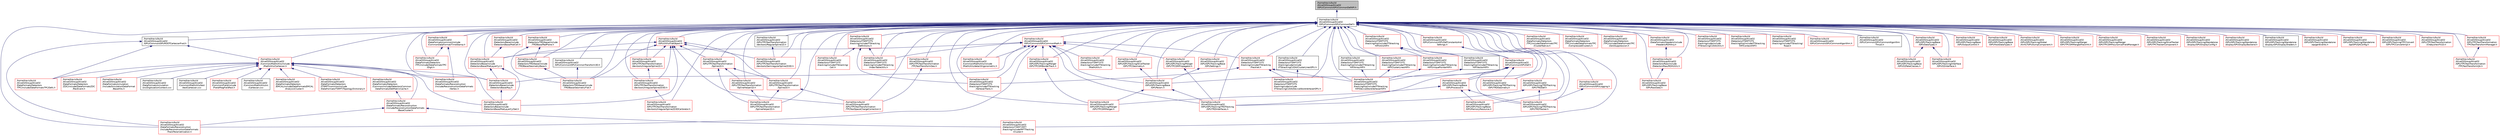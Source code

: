 digraph "/home/travis/build/AliceO2Group/AliceO2/GPU/Common/GPUCommonDefAPI.h"
{
 // INTERACTIVE_SVG=YES
  bgcolor="transparent";
  edge [fontname="Helvetica",fontsize="10",labelfontname="Helvetica",labelfontsize="10"];
  node [fontname="Helvetica",fontsize="10",shape=record];
  Node1 [label="/home/travis/build\l/AliceO2Group/AliceO2\l/GPU/Common/GPUCommonDefAPI.h",height=0.2,width=0.4,color="black", fillcolor="grey75", style="filled", fontcolor="black"];
  Node1 -> Node2 [dir="back",color="midnightblue",fontsize="10",style="solid",fontname="Helvetica"];
  Node2 [label="/home/travis/build\l/AliceO2Group/AliceO2\l/GPU/Common/GPUCommonDef.h",height=0.2,width=0.4,color="black",URL="$df/d21/GPUCommonDef_8h.html"];
  Node2 -> Node3 [dir="back",color="midnightblue",fontsize="10",style="solid",fontname="Helvetica"];
  Node3 [label="/home/travis/build\l/AliceO2Group/AliceO2\l/Common/MathUtils/include\l/MathUtils/Cartesian.h",height=0.2,width=0.4,color="red",URL="$dc/d73/Cartesian_8h.html"];
  Node3 -> Node4 [dir="back",color="midnightblue",fontsize="10",style="solid",fontname="Helvetica"];
  Node4 [label="/home/travis/build\l/AliceO2Group/AliceO2\l/Common/Field/include\l/Field/MagFieldFast.h",height=0.2,width=0.4,color="red",URL="$da/df4/MagFieldFast_8h.html",tooltip="Definition of the fast magnetic field parametrization MagFieldFast. "];
  Node3 -> Node34 [dir="back",color="midnightblue",fontsize="10",style="solid",fontname="Helvetica"];
  Node34 [label="/home/travis/build\l/AliceO2Group/AliceO2\l/Common/MathUtils/src\l/Cartesian.cxx",height=0.2,width=0.4,color="black",URL="$dc/d59/Cartesian_8cxx.html"];
  Node3 -> Node35 [dir="back",color="midnightblue",fontsize="10",style="solid",fontname="Helvetica"];
  Node35 [label="/home/travis/build\l/AliceO2Group/AliceO2\l/Common/MathUtils/test\l/testCartesian.cxx",height=0.2,width=0.4,color="black",URL="$de/d33/testCartesian_8cxx.html"];
  Node3 -> Node36 [dir="back",color="midnightblue",fontsize="10",style="solid",fontname="Helvetica"];
  Node36 [label="/home/travis/build\l/AliceO2Group/AliceO2\l/DataFormats/Detectors\l/Common/include/DetectorsCommon\lDataFormats/DetMatrixCache.h",height=0.2,width=0.4,color="red",URL="$d4/d20/DetMatrixCache_8h.html"];
  Node36 -> Node38 [dir="back",color="midnightblue",fontsize="10",style="solid",fontname="Helvetica"];
  Node38 [label="/home/travis/build\l/AliceO2Group/AliceO2\l/DataFormats/Reconstruction\l/include/ReconstructionDataFormats\l/BaseCluster.h",height=0.2,width=0.4,color="red",URL="$d4/de2/BaseCluster_8h.html"];
  Node38 -> Node81 [dir="back",color="midnightblue",fontsize="10",style="solid",fontname="Helvetica"];
  Node81 [label="/home/travis/build\l/AliceO2Group/AliceO2\l/DataFormats/Reconstruction\l/include/ReconstructionDataFormats\l/TrackParametrization.h",height=0.2,width=0.4,color="red",URL="$d2/d98/TrackParametrization_8h.html"];
  Node38 -> Node227 [dir="back",color="midnightblue",fontsize="10",style="solid",fontname="Helvetica"];
  Node227 [label="/home/travis/build\l/AliceO2Group/AliceO2\l/Detectors/ITSMFT/MFT\l/tracking/include/MFTTracking\l/Cluster.h",height=0.2,width=0.4,color="red",URL="$d5/df9/Detectors_2ITSMFT_2MFT_2tracking_2include_2MFTTracking_2Cluster_8h.html"];
  Node3 -> Node322 [dir="back",color="midnightblue",fontsize="10",style="solid",fontname="Helvetica"];
  Node322 [label="/home/travis/build\l/AliceO2Group/AliceO2\l/DataFormats/Detectors\l/EMCAL/include/DataFormatsEMCAL\l/AnalysisCluster.h",height=0.2,width=0.4,color="red",URL="$d8/da3/AnalysisCluster_8h.html"];
  Node3 -> Node329 [dir="back",color="midnightblue",fontsize="10",style="solid",fontname="Helvetica"];
  Node329 [label="/home/travis/build\l/AliceO2Group/AliceO2\l/DataFormats/Detectors\l/ITSMFT/common/include\l/DataFormatsITSMFT/TopologyDictionary.h",height=0.2,width=0.4,color="red",URL="$d1/d08/TopologyDictionary_8h.html",tooltip="Definition of the ClusterTopology class. "];
  Node3 -> Node344 [dir="back",color="midnightblue",fontsize="10",style="solid",fontname="Helvetica"];
  Node344 [label="/home/travis/build\l/AliceO2Group/AliceO2\l/DataFormats/Detectors\l/TPC/include/DataFormatsTPC/Defs.h",height=0.2,width=0.4,color="red",URL="$d1/d73/Defs_8h.html"];
  Node3 -> Node470 [dir="back",color="midnightblue",fontsize="10",style="solid",fontname="Helvetica"];
  Node470 [label="/home/travis/build\l/AliceO2Group/AliceO2\l/DataFormats/Detectors\l/ZDC/include/DataFormatsZDC\l/RecEvent.h",height=0.2,width=0.4,color="red",URL="$d0/dad/RecEvent_8h.html",tooltip="Class to describe reconstructed ZDC event (single BC with signal in one of detectors) ..."];
  Node3 -> Node38 [dir="back",color="midnightblue",fontsize="10",style="solid",fontname="Helvetica"];
  Node3 -> Node472 [dir="back",color="midnightblue",fontsize="10",style="solid",fontname="Helvetica"];
  Node472 [label="/home/travis/build\l/AliceO2Group/AliceO2\l/DataFormats/Reconstruction\l/include/ReconstructionDataFormats\l/Vertex.h",height=0.2,width=0.4,color="red",URL="$d3/d6f/DataFormats_2Reconstruction_2include_2ReconstructionDataFormats_2Vertex_8h.html"];
  Node3 -> Node495 [dir="back",color="midnightblue",fontsize="10",style="solid",fontname="Helvetica"];
  Node495 [label="/home/travis/build\l/AliceO2Group/AliceO2\l/DataFormats/simulation\l/include/SimulationDataFormat\l/BaseHits.h",height=0.2,width=0.4,color="red",URL="$d4/d25/BaseHits_8h.html"];
  Node3 -> Node598 [dir="back",color="midnightblue",fontsize="10",style="solid",fontname="Helvetica"];
  Node598 [label="/home/travis/build\l/AliceO2Group/AliceO2\l/DataFormats/simulation\l/src/DigitizationContext.cxx",height=0.2,width=0.4,color="black",URL="$df/dc2/DigitizationContext_8cxx.html"];
  Node3 -> Node605 [dir="back",color="midnightblue",fontsize="10",style="solid",fontname="Helvetica"];
  Node605 [label="/home/travis/build\l/AliceO2Group/AliceO2\l/Detectors/Base/include\l/DetectorsBase/MatLayerCylSet.h",height=0.2,width=0.4,color="red",URL="$d9/da9/MatLayerCylSet_8h.html",tooltip="Declarations for the wrapper for the set of cylindrical material layers. "];
  Node3 -> Node607 [dir="back",color="midnightblue",fontsize="10",style="solid",fontname="Helvetica"];
  Node607 [label="/home/travis/build\l/AliceO2Group/AliceO2\l/Detectors/Base/include\l/DetectorsBase/Ray.h",height=0.2,width=0.4,color="red",URL="$d4/d1b/Ray_8h.html"];
  Node607 -> Node605 [dir="back",color="midnightblue",fontsize="10",style="solid",fontname="Helvetica"];
  Node2 -> Node658 [dir="back",color="midnightblue",fontsize="10",style="solid",fontname="Helvetica"];
  Node658 [label="/home/travis/build\l/AliceO2Group/AliceO2\l/Common/MathUtils/include\l/MathUtils/detail/trigonometric.h",height=0.2,width=0.4,color="red",URL="$dd/d7d/trigonometric_8h.html"];
  Node2 -> Node904 [dir="back",color="midnightblue",fontsize="10",style="solid",fontname="Helvetica"];
  Node904 [label="/home/travis/build\l/AliceO2Group/AliceO2\l/DataFormats/common/include\l/CommonDataFormat/TimeStamp.h",height=0.2,width=0.4,color="red",URL="$df/d5d/common_2include_2CommonDataFormat_2TimeStamp_8h.html"];
  Node904 -> Node992 [dir="back",color="midnightblue",fontsize="10",style="solid",fontname="Helvetica"];
  Node992 [label="/home/travis/build\l/AliceO2Group/AliceO2\l/DataFormats/Detectors\l/TPC/include/DataFormatsTPC\l/Digit.h",height=0.2,width=0.4,color="red",URL="$d3/d7d/DataFormats_2Detectors_2TPC_2include_2DataFormatsTPC_2Digit_8h.html"];
  Node904 -> Node472 [dir="back",color="midnightblue",fontsize="10",style="solid",fontname="Helvetica"];
  Node2 -> Node999 [dir="back",color="midnightblue",fontsize="10",style="solid",fontname="Helvetica"];
  Node999 [label="/home/travis/build\l/AliceO2Group/AliceO2\l/DataFormats/Detectors\l/TPC/include/DataFormatsTPC\l/ClusterNative.h",height=0.2,width=0.4,color="red",URL="$de/dcd/ClusterNative_8h.html",tooltip="Class of a TPC cluster in TPC-native coordinates (row, time) "];
  Node2 -> Node1004 [dir="back",color="midnightblue",fontsize="10",style="solid",fontname="Helvetica"];
  Node1004 [label="/home/travis/build\l/AliceO2Group/AliceO2\l/DataFormats/Detectors\l/TPC/include/DataFormatsTPC\l/CompressedClusters.h",height=0.2,width=0.4,color="red",URL="$d2/d7d/CompressedClusters_8h.html",tooltip="Container to store compressed TPC cluster data. "];
  Node2 -> Node992 [dir="back",color="midnightblue",fontsize="10",style="solid",fontname="Helvetica"];
  Node2 -> Node1009 [dir="back",color="midnightblue",fontsize="10",style="solid",fontname="Helvetica"];
  Node1009 [label="/home/travis/build\l/AliceO2Group/AliceO2\l/DataFormats/Detectors\l/TPC/include/DataFormatsTPC\l/ZeroSuppression.h",height=0.2,width=0.4,color="red",URL="$dd/d04/ZeroSuppression_8h.html",tooltip="Definitions of TPC Zero Suppression Data Headers. "];
  Node2 -> Node1019 [dir="back",color="midnightblue",fontsize="10",style="solid",fontname="Helvetica"];
  Node1019 [label="/home/travis/build\l/AliceO2Group/AliceO2\l/DataFormats/Headers/include\l/Headers/RDHAny.h",height=0.2,width=0.4,color="red",URL="$d6/d89/RDHAny_8h.html"];
  Node1019 -> Node1033 [dir="back",color="midnightblue",fontsize="10",style="solid",fontname="Helvetica"];
  Node1033 [label="/home/travis/build\l/AliceO2Group/AliceO2\l/Detectors/Raw/include\l/DetectorsRaw/RDHUtils.h",height=0.2,width=0.4,color="red",URL="$d6/dec/Raw_2include_2DetectorsRaw_2RDHUtils_8h.html"];
  Node1033 -> Node1115 [dir="back",color="midnightblue",fontsize="10",style="solid",fontname="Helvetica"];
  Node1115 [label="/home/travis/build\l/AliceO2Group/AliceO2\l/GPU/GPUTracking/Base\l/GPURawData.h",height=0.2,width=0.4,color="red",URL="$d4/dbe/GPURawData_8h.html"];
  Node2 -> Node81 [dir="back",color="midnightblue",fontsize="10",style="solid",fontname="Helvetica"];
  Node2 -> Node1116 [dir="back",color="midnightblue",fontsize="10",style="solid",fontname="Helvetica"];
  Node1116 [label="/home/travis/build\l/AliceO2Group/AliceO2\l/Detectors/Base/include\l/DetectorsBase/MatCell.h",height=0.2,width=0.4,color="red",URL="$db/dba/MatCell_8h.html",tooltip="Declarations for material properties of the cell (voxel) "];
  Node1116 -> Node1117 [dir="back",color="midnightblue",fontsize="10",style="solid",fontname="Helvetica"];
  Node1117 [label="/home/travis/build\l/AliceO2Group/AliceO2\l/Detectors/Base/include\l/DetectorsBase/MatLayerCyl.h",height=0.2,width=0.4,color="red",URL="$da/df3/MatLayerCyl_8h.html",tooltip="Declarations for single cylindrical material layer class. "];
  Node1117 -> Node605 [dir="back",color="midnightblue",fontsize="10",style="solid",fontname="Helvetica"];
  Node1117 -> Node607 [dir="back",color="midnightblue",fontsize="10",style="solid",fontname="Helvetica"];
  Node2 -> Node1117 [dir="back",color="midnightblue",fontsize="10",style="solid",fontname="Helvetica"];
  Node2 -> Node605 [dir="back",color="midnightblue",fontsize="10",style="solid",fontname="Helvetica"];
  Node2 -> Node607 [dir="back",color="midnightblue",fontsize="10",style="solid",fontname="Helvetica"];
  Node2 -> Node804 [dir="back",color="midnightblue",fontsize="10",style="solid",fontname="Helvetica"];
  Node804 [label="/home/travis/build\l/AliceO2Group/AliceO2\l/Detectors/ITSMFT/ITS\l/tracking/cuda/include\l/ITStrackingCUDA/ClusterLinesGPU.h",height=0.2,width=0.4,color="black",URL="$d1/d4c/ClusterLinesGPU_8h.html",tooltip="GPU-compliant version of ClusterLines, for the moment separated, might create a common traits for Clu..."];
  Node804 -> Node798 [dir="back",color="midnightblue",fontsize="10",style="solid",fontname="Helvetica"];
  Node798 [label="/home/travis/build\l/AliceO2Group/AliceO2\l/Detectors/ITSMFT/ITS\l/tracking/cuda/include\l/ITStrackingCUDA/DeviceStoreVertexerGPU.h",height=0.2,width=0.4,color="red",URL="$dc/d8a/DeviceStoreVertexerGPU_8h.html"];
  Node2 -> Node798 [dir="back",color="midnightblue",fontsize="10",style="solid",fontname="Helvetica"];
  Node2 -> Node1118 [dir="back",color="midnightblue",fontsize="10",style="solid",fontname="Helvetica"];
  Node1118 [label="/home/travis/build\l/AliceO2Group/AliceO2\l/Detectors/ITSMFT/ITS\l/tracking/cuda/include\l/ITStrackingCUDA/Utils.h",height=0.2,width=0.4,color="red",URL="$d8/def/Detectors_2ITSMFT_2ITS_2tracking_2cuda_2include_2ITStrackingCUDA_2Utils_8h.html"];
  Node2 -> Node1121 [dir="back",color="midnightblue",fontsize="10",style="solid",fontname="Helvetica"];
  Node1121 [label="/home/travis/build\l/AliceO2Group/AliceO2\l/Detectors/ITSMFT/ITS\l/tracking/hip/include/ITStracking\lHIP/ArrayHIP.h",height=0.2,width=0.4,color="black",URL="$de/d49/ArrayHIP_8h.html"];
  Node1121 -> Node800 [dir="back",color="midnightblue",fontsize="10",style="solid",fontname="Helvetica"];
  Node800 [label="/home/travis/build\l/AliceO2Group/AliceO2\l/Detectors/ITSMFT/ITS\l/tracking/hip/include/ITStracking\lHIP/DeviceStoreVertexerHIP.h",height=0.2,width=0.4,color="red",URL="$d4/d1e/DeviceStoreVertexerHIP_8h.html",tooltip="This class serves as memory interface for GPU vertexer. It will access needed data structures from de..."];
  Node2 -> Node805 [dir="back",color="midnightblue",fontsize="10",style="solid",fontname="Helvetica"];
  Node805 [label="/home/travis/build\l/AliceO2Group/AliceO2\l/Detectors/ITSMFT/ITS\l/tracking/hip/include/ITStracking\lHIP/ClusterLinesHIP.h",height=0.2,width=0.4,color="red",URL="$d2/dc8/ClusterLinesHIP_8h.html",tooltip="GPU-compliant version of ClusterLines, for the moment separated, might create a common traits for Clu..."];
  Node805 -> Node800 [dir="back",color="midnightblue",fontsize="10",style="solid",fontname="Helvetica"];
  Node2 -> Node1122 [dir="back",color="midnightblue",fontsize="10",style="solid",fontname="Helvetica"];
  Node1122 [label="/home/travis/build\l/AliceO2Group/AliceO2\l/Detectors/ITSMFT/ITS\l/tracking/hip/include/ITStracking\lHIP/ContextHIP.h",height=0.2,width=0.4,color="red",URL="$d6/dea/ContextHIP_8h.html"];
  Node2 -> Node800 [dir="back",color="midnightblue",fontsize="10",style="solid",fontname="Helvetica"];
  Node2 -> Node1125 [dir="back",color="midnightblue",fontsize="10",style="solid",fontname="Helvetica"];
  Node1125 [label="/home/travis/build\l/AliceO2Group/AliceO2\l/Detectors/ITSMFT/ITS\l/tracking/hip/include/ITStracking\lHIP/UniquePointerHIP.h",height=0.2,width=0.4,color="red",URL="$d1/d7c/UniquePointerHIP_8h.html"];
  Node1125 -> Node800 [dir="back",color="midnightblue",fontsize="10",style="solid",fontname="Helvetica"];
  Node2 -> Node1126 [dir="back",color="midnightblue",fontsize="10",style="solid",fontname="Helvetica"];
  Node1126 [label="/home/travis/build\l/AliceO2Group/AliceO2\l/Detectors/ITSMFT/ITS\l/tracking/hip/include/ITStracking\lHIP/UtilsHIP.h",height=0.2,width=0.4,color="red",URL="$d8/d28/UtilsHIP_8h.html"];
  Node1126 -> Node1125 [dir="back",color="midnightblue",fontsize="10",style="solid",fontname="Helvetica"];
  Node1126 -> Node1127 [dir="back",color="midnightblue",fontsize="10",style="solid",fontname="Helvetica"];
  Node1127 [label="/home/travis/build\l/AliceO2Group/AliceO2\l/Detectors/ITSMFT/ITS\l/tracking/hip/include/ITStracking\lHIP/VectorHIP.h",height=0.2,width=0.4,color="black",URL="$dd/dda/VectorHIP_8h.html"];
  Node1127 -> Node800 [dir="back",color="midnightblue",fontsize="10",style="solid",fontname="Helvetica"];
  Node2 -> Node1127 [dir="back",color="midnightblue",fontsize="10",style="solid",fontname="Helvetica"];
  Node2 -> Node1128 [dir="back",color="midnightblue",fontsize="10",style="solid",fontname="Helvetica"];
  Node1128 [label="/home/travis/build\l/AliceO2Group/AliceO2\l/Detectors/ITSMFT/ITS\l/tracking/include/ITStracking/\lCell.h",height=0.2,width=0.4,color="red",URL="$d3/d78/Detectors_2ITSMFT_2ITS_2tracking_2include_2ITStracking_2Cell_8h.html"];
  Node2 -> Node1129 [dir="back",color="midnightblue",fontsize="10",style="solid",fontname="Helvetica"];
  Node1129 [label="/home/travis/build\l/AliceO2Group/AliceO2\l/Detectors/ITSMFT/ITS\l/tracking/include/ITStracking\l/Definitions.h",height=0.2,width=0.4,color="red",URL="$df/d3d/Definitions_8h.html"];
  Node1129 -> Node1128 [dir="back",color="midnightblue",fontsize="10",style="solid",fontname="Helvetica"];
  Node1129 -> Node1137 [dir="back",color="midnightblue",fontsize="10",style="solid",fontname="Helvetica"];
  Node1137 [label="/home/travis/build\l/AliceO2Group/AliceO2\l/Detectors/ITSMFT/ITS\l/tracking/include/ITStracking\l/IndexTableUtils.h",height=0.2,width=0.4,color="red",URL="$dc/ddf/ITS_2tracking_2include_2ITStracking_2IndexTableUtils_8h.html"];
  Node1129 -> Node807 [dir="back",color="midnightblue",fontsize="10",style="solid",fontname="Helvetica"];
  Node807 [label="/home/travis/build\l/AliceO2Group/AliceO2\l/Detectors/ITSMFT/ITS\l/tracking/include/ITStracking\l/VertexerTraits.h",height=0.2,width=0.4,color="red",URL="$d2/dd6/VertexerTraits_8h.html",tooltip="Class to compute the primary vertex in ITS from tracklets. "];
  Node2 -> Node1137 [dir="back",color="midnightblue",fontsize="10",style="solid",fontname="Helvetica"];
  Node2 -> Node793 [dir="back",color="midnightblue",fontsize="10",style="solid",fontname="Helvetica"];
  Node793 [label="/home/travis/build\l/AliceO2Group/AliceO2\l/Detectors/ITSMFT/ITS\l/tracking/include/ITStracking\l/MathUtils.h",height=0.2,width=0.4,color="red",URL="$dc/d3e/MathUtils_8h.html"];
  Node2 -> Node1139 [dir="back",color="midnightblue",fontsize="10",style="solid",fontname="Helvetica"];
  Node1139 [label="/home/travis/build\l/AliceO2Group/AliceO2\l/Detectors/ITSMFT/ITS\l/tracking/include/ITStracking/\lRoad.h",height=0.2,width=0.4,color="red",URL="$d4/d5a/ITS_2tracking_2include_2ITStracking_2Road_8h.html"];
  Node2 -> Node809 [dir="back",color="midnightblue",fontsize="10",style="solid",fontname="Helvetica"];
  Node809 [label="/home/travis/build\l/AliceO2Group/AliceO2\l/Detectors/ITSMFT/ITS\l/tracking/include/ITStracking\l/Tracklet.h",height=0.2,width=0.4,color="red",URL="$d8/db3/ITSMFT_2ITS_2tracking_2include_2ITStracking_2Tracklet_8h.html"];
  Node809 -> Node798 [dir="back",color="midnightblue",fontsize="10",style="solid",fontname="Helvetica"];
  Node809 -> Node800 [dir="back",color="midnightblue",fontsize="10",style="solid",fontname="Helvetica"];
  Node809 -> Node807 [dir="back",color="midnightblue",fontsize="10",style="solid",fontname="Helvetica"];
  Node2 -> Node807 [dir="back",color="midnightblue",fontsize="10",style="solid",fontname="Helvetica"];
  Node2 -> Node227 [dir="back",color="midnightblue",fontsize="10",style="solid",fontname="Helvetica"];
  Node2 -> Node1033 [dir="back",color="midnightblue",fontsize="10",style="solid",fontname="Helvetica"];
  Node2 -> Node1142 [dir="back",color="midnightblue",fontsize="10",style="solid",fontname="Helvetica"];
  Node1142 [label="/home/travis/build\l/AliceO2Group/AliceO2\l/Detectors/TRD/base/include\l/TRDBase/GeometryBase.h",height=0.2,width=0.4,color="red",URL="$d8/d06/TRD_2base_2include_2TRDBase_2GeometryBase_8h.html"];
  Node1142 -> Node1143 [dir="back",color="midnightblue",fontsize="10",style="solid",fontname="Helvetica"];
  Node1143 [label="/home/travis/build\l/AliceO2Group/AliceO2\l/Detectors/TRD/base/include\l/TRDBase/GeometryFlat.h",height=0.2,width=0.4,color="red",URL="$df/d06/GeometryFlat_8h.html"];
  Node2 -> Node1143 [dir="back",color="midnightblue",fontsize="10",style="solid",fontname="Helvetica"];
  Node2 -> Node1145 [dir="back",color="midnightblue",fontsize="10",style="solid",fontname="Helvetica"];
  Node1145 [label="/home/travis/build\l/AliceO2Group/AliceO2\l/Detectors/TRD/base/include\l/TRDBase/PadPlane.h",height=0.2,width=0.4,color="red",URL="$da/de4/PadPlane_8h.html"];
  Node1145 -> Node1142 [dir="back",color="midnightblue",fontsize="10",style="solid",fontname="Helvetica"];
  Node1145 -> Node1143 [dir="back",color="midnightblue",fontsize="10",style="solid",fontname="Helvetica"];
  Node2 -> Node1147 [dir="back",color="midnightblue",fontsize="10",style="solid",fontname="Helvetica"];
  Node1147 [label="/home/travis/build\l/AliceO2Group/AliceO2\l/GPU/Common/GPUCommonAlgorithm.h",height=0.2,width=0.4,color="red",URL="$dd/d0b/GPUCommonAlgorithm_8h.html"];
  Node2 -> Node1157 [dir="back",color="midnightblue",fontsize="10",style="solid",fontname="Helvetica"];
  Node1157 [label="/home/travis/build\l/AliceO2Group/AliceO2\l/GPU/Common/GPUCommonAlgorithm\lThrust.h",height=0.2,width=0.4,color="black",URL="$d0/d79/GPUCommonAlgorithmThrust_8h.html"];
  Node2 -> Node1158 [dir="back",color="midnightblue",fontsize="10",style="solid",fontname="Helvetica"];
  Node1158 [label="/home/travis/build\l/AliceO2Group/AliceO2\l/GPU/Common/GPUCommonMath.h",height=0.2,width=0.4,color="red",URL="$d6/da2/GPUCommonMath_8h.html"];
  Node1158 -> Node658 [dir="back",color="midnightblue",fontsize="10",style="solid",fontname="Helvetica"];
  Node1158 -> Node81 [dir="back",color="midnightblue",fontsize="10",style="solid",fontname="Helvetica"];
  Node1158 -> Node1117 [dir="back",color="midnightblue",fontsize="10",style="solid",fontname="Helvetica"];
  Node1158 -> Node607 [dir="back",color="midnightblue",fontsize="10",style="solid",fontname="Helvetica"];
  Node1158 -> Node1137 [dir="back",color="midnightblue",fontsize="10",style="solid",fontname="Helvetica"];
  Node1158 -> Node793 [dir="back",color="midnightblue",fontsize="10",style="solid",fontname="Helvetica"];
  Node1158 -> Node809 [dir="back",color="midnightblue",fontsize="10",style="solid",fontname="Helvetica"];
  Node1158 -> Node807 [dir="back",color="midnightblue",fontsize="10",style="solid",fontname="Helvetica"];
  Node1158 -> Node1159 [dir="back",color="midnightblue",fontsize="10",style="solid",fontname="Helvetica"];
  Node1159 [label="/home/travis/build\l/AliceO2Group/AliceO2\l/GPU/GPUTracking/Base\l/GPUParam.h",height=0.2,width=0.4,color="red",URL="$df/d13/GPUParam_8h.html"];
  Node1159 -> Node1246 [dir="back",color="midnightblue",fontsize="10",style="solid",fontname="Helvetica"];
  Node1246 [label="/home/travis/build\l/AliceO2Group/AliceO2\l/GPU/GPUTracking/Merger\l/GPUTPCGMMerger.h",height=0.2,width=0.4,color="red",URL="$d4/dcf/GPUTPCGMMerger_8h.html"];
  Node1159 -> Node1250 [dir="back",color="midnightblue",fontsize="10",style="solid",fontname="Helvetica"];
  Node1250 [label="/home/travis/build\l/AliceO2Group/AliceO2\l/GPU/GPUTracking/TRDTracking\l/GPUTRDInterfaces.h",height=0.2,width=0.4,color="red",URL="$df/d77/GPUTRDInterfaces_8h.html"];
  Node1158 -> Node1255 [dir="back",color="midnightblue",fontsize="10",style="solid",fontname="Helvetica"];
  Node1255 [label="/home/travis/build\l/AliceO2Group/AliceO2\l/GPU/GPUTracking/Merger\l/GPUTPCGMBorderTrack.h",height=0.2,width=0.4,color="red",URL="$d8/dd4/GPUTPCGMBorderTrack_8h.html"];
  Node1255 -> Node1246 [dir="back",color="midnightblue",fontsize="10",style="solid",fontname="Helvetica"];
  Node1158 -> Node1264 [dir="back",color="midnightblue",fontsize="10",style="solid",fontname="Helvetica"];
  Node1264 [label="/home/travis/build\l/AliceO2Group/AliceO2\l/GPU/GPUTracking/Merger\l/GPUTPCGMPropagator.h",height=0.2,width=0.4,color="red",URL="$d0/dd8/GPUTPCGMPropagator_8h.html"];
  Node1264 -> Node1250 [dir="back",color="midnightblue",fontsize="10",style="solid",fontname="Helvetica"];
  Node1158 -> Node1250 [dir="back",color="midnightblue",fontsize="10",style="solid",fontname="Helvetica"];
  Node2 -> Node1286 [dir="back",color="midnightblue",fontsize="10",style="solid",fontname="Helvetica"];
  Node1286 [label="/home/travis/build\l/AliceO2Group/AliceO2\l/GPU/Common/GPUCommonTransform3D.h",height=0.2,width=0.4,color="black",URL="$d0/d53/GPUCommonTransform3D_8h.html"];
  Node1286 -> Node1143 [dir="back",color="midnightblue",fontsize="10",style="solid",fontname="Helvetica"];
  Node2 -> Node1287 [dir="back",color="midnightblue",fontsize="10",style="solid",fontname="Helvetica"];
  Node1287 [label="/home/travis/build\l/AliceO2Group/AliceO2\l/GPU/Common/GPUDef.h",height=0.2,width=0.4,color="red",URL="$d2/d6d/GPUDef_8h.html"];
  Node1287 -> Node1159 [dir="back",color="midnightblue",fontsize="10",style="solid",fontname="Helvetica"];
  Node1287 -> Node1289 [dir="back",color="midnightblue",fontsize="10",style="solid",fontname="Helvetica"];
  Node1289 [label="/home/travis/build\l/AliceO2Group/AliceO2\l/GPU/GPUTracking/Base\l/GPUProcessor.h",height=0.2,width=0.4,color="red",URL="$d6/d57/GPUProcessor_8h.html"];
  Node1289 -> Node1290 [dir="back",color="midnightblue",fontsize="10",style="solid",fontname="Helvetica"];
  Node1290 [label="/home/travis/build\l/AliceO2Group/AliceO2\l/GPU/GPUTracking/Base\l/GPUMemoryResource.h",height=0.2,width=0.4,color="red",URL="$d5/da6/GPUMemoryResource_8h.html"];
  Node1289 -> Node1246 [dir="back",color="midnightblue",fontsize="10",style="solid",fontname="Helvetica"];
  Node1289 -> Node1253 [dir="back",color="midnightblue",fontsize="10",style="solid",fontname="Helvetica"];
  Node1253 [label="/home/travis/build\l/AliceO2Group/AliceO2\l/GPU/GPUTracking/TRDTracking\l/GPUTRDTracker.h",height=0.2,width=0.4,color="red",URL="$dd/d44/GPUTRDTracker_8h.html",tooltip="Online TRD tracker based on extrapolated TPC tracks. "];
  Node1287 -> Node1333 [dir="back",color="midnightblue",fontsize="10",style="solid",fontname="Helvetica"];
  Node1333 [label="/home/travis/build\l/AliceO2Group/AliceO2\l/GPU/GPUTracking/TRDTracking\l/GPUTRDGeometry.h",height=0.2,width=0.4,color="red",URL="$d6/d05/GPUTRDGeometry_8h.html"];
  Node1287 -> Node1250 [dir="back",color="midnightblue",fontsize="10",style="solid",fontname="Helvetica"];
  Node1287 -> Node1253 [dir="back",color="midnightblue",fontsize="10",style="solid",fontname="Helvetica"];
  Node2 -> Node1337 [dir="back",color="midnightblue",fontsize="10",style="solid",fontname="Helvetica"];
  Node1337 [label="/home/travis/build\l/AliceO2Group/AliceO2\l/GPU/Common/GPUDefConstantsAnd\lSettings.h",height=0.2,width=0.4,color="red",URL="$d2/d37/GPUDefConstantsAndSettings_8h.html"];
  Node1337 -> Node1287 [dir="back",color="midnightblue",fontsize="10",style="solid",fontname="Helvetica"];
  Node2 -> Node1355 [dir="back",color="midnightblue",fontsize="10",style="solid",fontname="Helvetica"];
  Node1355 [label="/home/travis/build\l/AliceO2Group/AliceO2\l/GPU/Common/GPULogging.h",height=0.2,width=0.4,color="red",URL="$df/ddc/GPULogging_8h.html"];
  Node1355 -> Node1253 [dir="back",color="midnightblue",fontsize="10",style="solid",fontname="Helvetica"];
  Node2 -> Node1365 [dir="back",color="midnightblue",fontsize="10",style="solid",fontname="Helvetica"];
  Node1365 [label="/home/travis/build\l/AliceO2Group/AliceO2\l/GPU/Common/GPUROOTCartesianFwd.h",height=0.2,width=0.4,color="black",URL="$d1/da8/GPUROOTCartesianFwd_8h.html"];
  Node1365 -> Node3 [dir="back",color="midnightblue",fontsize="10",style="solid",fontname="Helvetica"];
  Node1365 -> Node344 [dir="back",color="midnightblue",fontsize="10",style="solid",fontname="Helvetica"];
  Node1365 -> Node81 [dir="back",color="midnightblue",fontsize="10",style="solid",fontname="Helvetica"];
  Node2 -> Node1159 [dir="back",color="midnightblue",fontsize="10",style="solid",fontname="Helvetica"];
  Node2 -> Node1343 [dir="back",color="midnightblue",fontsize="10",style="solid",fontname="Helvetica"];
  Node1343 [label="/home/travis/build\l/AliceO2Group/AliceO2\l/GPU/GPUTracking/Base\l/GPUSettings.h",height=0.2,width=0.4,color="red",URL="$dd/dc6/GPUSettings_8h.html"];
  Node1343 -> Node1159 [dir="back",color="midnightblue",fontsize="10",style="solid",fontname="Helvetica"];
  Node2 -> Node1366 [dir="back",color="midnightblue",fontsize="10",style="solid",fontname="Helvetica"];
  Node1366 [label="/home/travis/build\l/AliceO2Group/AliceO2\l/GPU/GPUTracking/Base\l/GPUDataTypes.h",height=0.2,width=0.4,color="red",URL="$d4/dc5/GPUDataTypes_8h.html"];
  Node1366 -> Node1367 [dir="back",color="midnightblue",fontsize="10",style="solid",fontname="Helvetica"];
  Node1367 [label="/home/travis/build\l/AliceO2Group/AliceO2\l/GPU/GPUTracking/Base\l/GPUO2FakeClasses.h",height=0.2,width=0.4,color="red",URL="$da/d28/GPUO2FakeClasses_8h.html"];
  Node1366 -> Node1369 [dir="back",color="midnightblue",fontsize="10",style="solid",fontname="Helvetica"];
  Node1369 [label="/home/travis/build\l/AliceO2Group/AliceO2\l/GPU/GPUTracking/Interface\l/GPUO2Interface.h",height=0.2,width=0.4,color="red",URL="$dc/dae/GPUO2Interface_8h.html"];
  Node2 -> Node1367 [dir="back",color="midnightblue",fontsize="10",style="solid",fontname="Helvetica"];
  Node2 -> Node1370 [dir="back",color="midnightblue",fontsize="10",style="solid",fontname="Helvetica"];
  Node1370 [label="/home/travis/build\l/AliceO2Group/AliceO2\l/GPU/GPUTracking/Base\l/GPUOutputControl.h",height=0.2,width=0.4,color="red",URL="$d5/d5b/GPUOutputControl_8h.html"];
  Node2 -> Node1290 [dir="back",color="midnightblue",fontsize="10",style="solid",fontname="Helvetica"];
  Node2 -> Node1289 [dir="back",color="midnightblue",fontsize="10",style="solid",fontname="Helvetica"];
  Node2 -> Node1371 [dir="back",color="midnightblue",fontsize="10",style="solid",fontname="Helvetica"];
  Node1371 [label="/home/travis/build\l/AliceO2Group/AliceO2\l/GPU/GPUTracking/Base\l/GPUHostDataTypes.h",height=0.2,width=0.4,color="red",URL="$d6/d20/GPUHostDataTypes_8h.html"];
  Node2 -> Node1115 [dir="back",color="midnightblue",fontsize="10",style="solid",fontname="Helvetica"];
  Node2 -> Node1372 [dir="back",color="midnightblue",fontsize="10",style="solid",fontname="Helvetica"];
  Node1372 [label="/home/travis/build\l/AliceO2Group/AliceO2\l/GPU/GPUTracking/Global\l/AliHLTGPUDumpComponent.h",height=0.2,width=0.4,color="red",URL="$d7/d0e/AliHLTGPUDumpComponent_8h.html"];
  Node2 -> Node1369 [dir="back",color="midnightblue",fontsize="10",style="solid",fontname="Helvetica"];
  Node2 -> Node1255 [dir="back",color="midnightblue",fontsize="10",style="solid",fontname="Helvetica"];
  Node2 -> Node1373 [dir="back",color="midnightblue",fontsize="10",style="solid",fontname="Helvetica"];
  Node1373 [label="/home/travis/build\l/AliceO2Group/AliceO2\l/GPU/GPUTracking/Merger\l/GPUTPCGMMergedTrackHit.h",height=0.2,width=0.4,color="red",URL="$d3/dcc/GPUTPCGMMergedTrackHit_8h.html"];
  Node2 -> Node1246 [dir="back",color="midnightblue",fontsize="10",style="solid",fontname="Helvetica"];
  Node2 -> Node1374 [dir="back",color="midnightblue",fontsize="10",style="solid",fontname="Helvetica"];
  Node1374 [label="/home/travis/build\l/AliceO2Group/AliceO2\l/GPU/GPUTracking/Merger\l/GPUTPCGMPolynomialFieldManager.h",height=0.2,width=0.4,color="red",URL="$d2/d7d/GPUTPCGMPolynomialFieldManager_8h.html"];
  Node2 -> Node1264 [dir="back",color="midnightblue",fontsize="10",style="solid",fontname="Helvetica"];
  Node2 -> Node1375 [dir="back",color="midnightblue",fontsize="10",style="solid",fontname="Helvetica"];
  Node1375 [label="/home/travis/build\l/AliceO2Group/AliceO2\l/GPU/GPUTracking/SliceTracker\l/GPUTPCGeometry.h",height=0.2,width=0.4,color="red",URL="$d6/d1b/GPUTPCGeometry_8h.html"];
  Node1375 -> Node1159 [dir="back",color="midnightblue",fontsize="10",style="solid",fontname="Helvetica"];
  Node2 -> Node1376 [dir="back",color="midnightblue",fontsize="10",style="solid",fontname="Helvetica"];
  Node1376 [label="/home/travis/build\l/AliceO2Group/AliceO2\l/GPU/GPUTracking/SliceTracker\l/GPUTPCTrackerComponent.h",height=0.2,width=0.4,color="red",URL="$dd/d8f/GPUTPCTrackerComponent_8h.html"];
  Node2 -> Node1345 [dir="back",color="midnightblue",fontsize="10",style="solid",fontname="Helvetica"];
  Node1345 [label="/home/travis/build\l/AliceO2Group/AliceO2\l/GPU/GPUTracking/Standalone\l/display/GPUDisplayConfig.h",height=0.2,width=0.4,color="red",URL="$d4/d50/GPUDisplayConfig_8h.html"];
  Node2 -> Node1377 [dir="back",color="midnightblue",fontsize="10",style="solid",fontname="Helvetica"];
  Node1377 [label="/home/travis/build\l/AliceO2Group/AliceO2\l/GPU/GPUTracking/Standalone\l/display/GPUDisplayBackend.h",height=0.2,width=0.4,color="red",URL="$d7/dba/GPUDisplayBackend_8h.html"];
  Node2 -> Node1384 [dir="back",color="midnightblue",fontsize="10",style="solid",fontname="Helvetica"];
  Node1384 [label="/home/travis/build\l/AliceO2Group/AliceO2\l/GPU/GPUTracking/Standalone\l/display/GPUDisplayShaders.h",height=0.2,width=0.4,color="black",URL="$d5/d7c/GPUDisplayShaders_8h.html"];
  Node2 -> Node1385 [dir="back",color="midnightblue",fontsize="10",style="solid",fontname="Helvetica"];
  Node1385 [label="/home/travis/build\l/AliceO2Group/AliceO2\l/GPU/Utils/FlatObject.h",height=0.2,width=0.4,color="red",URL="$db/dff/FlatObject_8h.html",tooltip="Definition of FlatObject class. "];
  Node1385 -> Node1117 [dir="back",color="midnightblue",fontsize="10",style="solid",fontname="Helvetica"];
  Node1385 -> Node605 [dir="back",color="midnightblue",fontsize="10",style="solid",fontname="Helvetica"];
  Node1385 -> Node1143 [dir="back",color="midnightblue",fontsize="10",style="solid",fontname="Helvetica"];
  Node1385 -> Node1388 [dir="back",color="midnightblue",fontsize="10",style="solid",fontname="Helvetica"];
  Node1388 [label="/home/travis/build\l/AliceO2Group/AliceO2\l/GPU/TPCFastTransformation\l/devtools/IrregularSpline1D.h",height=0.2,width=0.4,color="red",URL="$d4/de4/IrregularSpline1D_8h.html",tooltip="Definition of IrregularSpline1D class. "];
  Node1388 -> Node1390 [dir="back",color="midnightblue",fontsize="10",style="solid",fontname="Helvetica"];
  Node1390 [label="/home/travis/build\l/AliceO2Group/AliceO2\l/GPU/TPCFastTransformation\l/devtools/IrregularSpline2D3D.h",height=0.2,width=0.4,color="red",URL="$d8/d4b/IrregularSpline2D3D_8h.html",tooltip="Definition of IrregularSpline2D3D class. "];
  Node1390 -> Node1393 [dir="back",color="midnightblue",fontsize="10",style="solid",fontname="Helvetica"];
  Node1393 [label="/home/travis/build\l/AliceO2Group/AliceO2\l/GPU/TPCFastTransformation\l/devtools/IrregularSpline2D3DCalibrator.h",height=0.2,width=0.4,color="red",URL="$d4/dc9/IrregularSpline2D3DCalibrator_8h.html",tooltip="Definition of IrregularSpline2D3DCalibrator class. "];
  Node1385 -> Node1390 [dir="back",color="midnightblue",fontsize="10",style="solid",fontname="Helvetica"];
  Node1385 -> Node1394 [dir="back",color="midnightblue",fontsize="10",style="solid",fontname="Helvetica"];
  Node1394 [label="/home/travis/build\l/AliceO2Group/AliceO2\l/GPU/TPCFastTransformation\l/devtools/SemiregularSpline2D3D.h",height=0.2,width=0.4,color="red",URL="$d3/d05/SemiregularSpline2D3D_8h.html",tooltip="Definition of SemiregularSpline2D3D class. "];
  Node1385 -> Node1396 [dir="back",color="midnightblue",fontsize="10",style="solid",fontname="Helvetica"];
  Node1396 [label="/home/travis/build\l/AliceO2Group/AliceO2\l/GPU/TPCFastTransformation\l/Spline1D.h",height=0.2,width=0.4,color="red",URL="$de/da6/Spline1D_8h.html",tooltip="Definition of Spline1D class. "];
  Node1396 -> Node1397 [dir="back",color="midnightblue",fontsize="10",style="solid",fontname="Helvetica"];
  Node1397 [label="/home/travis/build\l/AliceO2Group/AliceO2\l/GPU/TPCFastTransformation\l/SplineHelper1D.h",height=0.2,width=0.4,color="red",URL="$d2/da7/SplineHelper1D_8h.html",tooltip="Definition of SplineHelper1D class. "];
  Node1397 -> Node1398 [dir="back",color="midnightblue",fontsize="10",style="solid",fontname="Helvetica"];
  Node1398 [label="/home/travis/build\l/AliceO2Group/AliceO2\l/GPU/TPCFastTransformation\l/SplineHelper2D.h",height=0.2,width=0.4,color="red",URL="$d0/d1e/SplineHelper2D_8h.html",tooltip="Definition of SplineHelper2D class. "];
  Node1396 -> Node1402 [dir="back",color="midnightblue",fontsize="10",style="solid",fontname="Helvetica"];
  Node1402 [label="/home/travis/build\l/AliceO2Group/AliceO2\l/GPU/TPCFastTransformation\l/Spline2D.h",height=0.2,width=0.4,color="red",URL="$dd/d27/Spline2D_8h.html",tooltip="Definition of Spline2D class. "];
  Node1402 -> Node1398 [dir="back",color="midnightblue",fontsize="10",style="solid",fontname="Helvetica"];
  Node1402 -> Node1404 [dir="back",color="midnightblue",fontsize="10",style="solid",fontname="Helvetica"];
  Node1404 [label="/home/travis/build\l/AliceO2Group/AliceO2\l/GPU/TPCFastTransformation\l/TPCFastSpaceChargeCorrection.h",height=0.2,width=0.4,color="red",URL="$d8/d93/TPCFastSpaceChargeCorrection_8h.html",tooltip="Definition of TPCFastSpaceChargeCorrection class. "];
  Node1396 -> Node1398 [dir="back",color="midnightblue",fontsize="10",style="solid",fontname="Helvetica"];
  Node1385 -> Node1402 [dir="back",color="midnightblue",fontsize="10",style="solid",fontname="Helvetica"];
  Node1385 -> Node1404 [dir="back",color="midnightblue",fontsize="10",style="solid",fontname="Helvetica"];
  Node2 -> Node1405 [dir="back",color="midnightblue",fontsize="10",style="solid",fontname="Helvetica"];
  Node1405 [label="/home/travis/build\l/AliceO2Group/AliceO2\l/GPU/GPUTracking/Standalone\l/qa/genEvents.h",height=0.2,width=0.4,color="red",URL="$d7/d2d/genEvents_8h.html"];
  Node2 -> Node1352 [dir="back",color="midnightblue",fontsize="10",style="solid",fontname="Helvetica"];
  Node1352 [label="/home/travis/build\l/AliceO2Group/AliceO2\l/GPU/GPUTracking/Standalone\l/qa/GPUQAConfig.h",height=0.2,width=0.4,color="red",URL="$d8/d93/GPUQAConfig_8h.html"];
  Node2 -> Node1231 [dir="back",color="midnightblue",fontsize="10",style="solid",fontname="Helvetica"];
  Node1231 [label="/home/travis/build\l/AliceO2Group/AliceO2\l/GPU/GPUTracking/TPCConvert\l/GPUTPCConvertImpl.h",height=0.2,width=0.4,color="red",URL="$d1/d2e/GPUTPCConvertImpl_8h.html"];
  Node2 -> Node1406 [dir="back",color="midnightblue",fontsize="10",style="solid",fontname="Helvetica"];
  Node1406 [label="/home/travis/build\l/AliceO2Group/AliceO2\l/GPU/TPCFastTransformation\l/ChebyshevFit1D.h",height=0.2,width=0.4,color="red",URL="$d0/d70/ChebyshevFit1D_8h.html",tooltip="Definition of ChebyshevFit1D class. "];
  Node2 -> Node1388 [dir="back",color="midnightblue",fontsize="10",style="solid",fontname="Helvetica"];
  Node2 -> Node1390 [dir="back",color="midnightblue",fontsize="10",style="solid",fontname="Helvetica"];
  Node2 -> Node1393 [dir="back",color="midnightblue",fontsize="10",style="solid",fontname="Helvetica"];
  Node2 -> Node1408 [dir="back",color="midnightblue",fontsize="10",style="solid",fontname="Helvetica"];
  Node1408 [label="/home/travis/build\l/AliceO2Group/AliceO2\l/GPU/TPCFastTransformation\l/devtools/RegularSpline1D.h",height=0.2,width=0.4,color="black",URL="$d2/d57/RegularSpline1D_8h.html",tooltip="Definition of IrregularSpline1D class. "];
  Node1408 -> Node1394 [dir="back",color="midnightblue",fontsize="10",style="solid",fontname="Helvetica"];
  Node2 -> Node1394 [dir="back",color="midnightblue",fontsize="10",style="solid",fontname="Helvetica"];
  Node2 -> Node1396 [dir="back",color="midnightblue",fontsize="10",style="solid",fontname="Helvetica"];
  Node2 -> Node1397 [dir="back",color="midnightblue",fontsize="10",style="solid",fontname="Helvetica"];
  Node2 -> Node1402 [dir="back",color="midnightblue",fontsize="10",style="solid",fontname="Helvetica"];
  Node2 -> Node1398 [dir="back",color="midnightblue",fontsize="10",style="solid",fontname="Helvetica"];
  Node2 -> Node1409 [dir="back",color="midnightblue",fontsize="10",style="solid",fontname="Helvetica"];
  Node1409 [label="/home/travis/build\l/AliceO2Group/AliceO2\l/GPU/TPCFastTransformation\l/TPCFastTransformGeo.h",height=0.2,width=0.4,color="red",URL="$d5/dde/TPCFastTransformGeo_8h.html",tooltip="Definition of TPCFastTransformGeo class. "];
  Node1409 -> Node1404 [dir="back",color="midnightblue",fontsize="10",style="solid",fontname="Helvetica"];
  Node2 -> Node1404 [dir="back",color="midnightblue",fontsize="10",style="solid",fontname="Helvetica"];
  Node2 -> Node1410 [dir="back",color="midnightblue",fontsize="10",style="solid",fontname="Helvetica"];
  Node1410 [label="/home/travis/build\l/AliceO2Group/AliceO2\l/GPU/TPCFastTransformation\l/TPCFastTransformManager.h",height=0.2,width=0.4,color="red",URL="$d5/d2a/TPCFastTransformManager_8h.html",tooltip="Definition of TPCFastTransformManager class. "];
  Node1410 -> Node1411 [dir="back",color="midnightblue",fontsize="10",style="solid",fontname="Helvetica"];
  Node1411 [label="/home/travis/build\l/AliceO2Group/AliceO2\l/GPU/TPCFastTransformation\l/TPCFastTransformQA.h",height=0.2,width=0.4,color="red",URL="$d0/db6/TPCFastTransformQA_8h.html"];
  Node2 -> Node1411 [dir="back",color="midnightblue",fontsize="10",style="solid",fontname="Helvetica"];
  Node2 -> Node1412 [dir="back",color="midnightblue",fontsize="10",style="solid",fontname="Helvetica"];
  Node1412 [label="/home/travis/build\l/AliceO2Group/AliceO2\l/GPU/GPUTracking/TRDTracking\l/GPUTRDDef.h",height=0.2,width=0.4,color="red",URL="$d7/d4f/GPUTRDDef_8h.html"];
  Node1412 -> Node1250 [dir="back",color="midnightblue",fontsize="10",style="solid",fontname="Helvetica"];
  Node1412 -> Node1253 [dir="back",color="midnightblue",fontsize="10",style="solid",fontname="Helvetica"];
  Node2 -> Node1333 [dir="back",color="midnightblue",fontsize="10",style="solid",fontname="Helvetica"];
  Node2 -> Node1250 [dir="back",color="midnightblue",fontsize="10",style="solid",fontname="Helvetica"];
  Node2 -> Node1253 [dir="back",color="midnightblue",fontsize="10",style="solid",fontname="Helvetica"];
}

